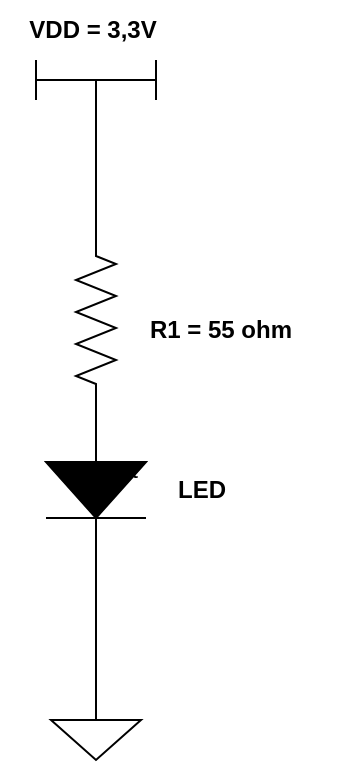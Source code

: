 <mxfile version="24.1.0" type="device">
  <diagram name="Page-1" id="7e0a89b8-554c-2b80-1dc8-d5c74ca68de4">
    <mxGraphModel dx="880" dy="572" grid="1" gridSize="10" guides="1" tooltips="1" connect="1" arrows="1" fold="1" page="1" pageScale="1" pageWidth="1100" pageHeight="850" background="none" math="0" shadow="0">
      <root>
        <mxCell id="0" />
        <mxCell id="1" parent="0" />
        <mxCell id="knAoUj85G3OYQ-1KnoRY-1" value="" style="pointerEvents=1;verticalLabelPosition=bottom;shadow=0;dashed=0;align=center;html=1;verticalAlign=top;shape=mxgraph.electrical.resistors.resistor_2;rotation=90;" parent="1" vertex="1">
          <mxGeometry x="390" y="370" width="100" height="20" as="geometry" />
        </mxCell>
        <mxCell id="knAoUj85G3OYQ-1KnoRY-8" value="" style="endArrow=none;html=1;rounded=0;endSize=0;" parent="1" edge="1">
          <mxGeometry width="50" height="50" relative="1" as="geometry">
            <mxPoint x="440" y="330" as="sourcePoint" />
            <mxPoint x="440" y="260" as="targetPoint" />
            <Array as="points">
              <mxPoint x="440" y="320" />
            </Array>
          </mxGeometry>
        </mxCell>
        <mxCell id="knAoUj85G3OYQ-1KnoRY-9" value="" style="pointerEvents=1;fillColor=strokeColor;verticalLabelPosition=bottom;shadow=0;dashed=0;align=center;html=1;verticalAlign=top;shape=mxgraph.electrical.diodes.diode;rotation=90;" parent="1" vertex="1">
          <mxGeometry x="405" y="440" width="70" height="50" as="geometry" />
        </mxCell>
        <mxCell id="knAoUj85G3OYQ-1KnoRY-12" value="" style="pointerEvents=1;verticalLabelPosition=bottom;shadow=0;dashed=0;align=center;html=1;verticalAlign=top;shape=mxgraph.electrical.signal_sources.signal_ground;" parent="1" vertex="1">
          <mxGeometry x="417.5" y="570" width="45" height="30" as="geometry" />
        </mxCell>
        <mxCell id="knAoUj85G3OYQ-1KnoRY-14" value="" style="endArrow=none;html=1;rounded=0;entryX=1;entryY=0.5;entryDx=0;entryDy=0;entryPerimeter=0;" parent="1" target="knAoUj85G3OYQ-1KnoRY-9" edge="1">
          <mxGeometry width="50" height="50" relative="1" as="geometry">
            <mxPoint x="440" y="580" as="sourcePoint" />
            <mxPoint x="490" y="530" as="targetPoint" />
            <Array as="points" />
          </mxGeometry>
        </mxCell>
        <mxCell id="knAoUj85G3OYQ-1KnoRY-15" value="" style="shape=crossbar;whiteSpace=wrap;html=1;rounded=1;" parent="1" vertex="1">
          <mxGeometry x="410" y="250" width="60" height="20" as="geometry" />
        </mxCell>
        <mxCell id="knAoUj85G3OYQ-1KnoRY-26" value="&lt;b&gt;VDD = 3,3V&lt;/b&gt;" style="text;html=1;align=center;verticalAlign=middle;resizable=0;points=[];autosize=1;strokeColor=none;fillColor=none;" parent="1" vertex="1">
          <mxGeometry x="392.5" y="220" width="90" height="30" as="geometry" />
        </mxCell>
        <mxCell id="knAoUj85G3OYQ-1KnoRY-27" value="&lt;b&gt;R1 = 55 ohm&lt;/b&gt;" style="text;html=1;align=center;verticalAlign=middle;whiteSpace=wrap;rounded=0;" parent="1" vertex="1">
          <mxGeometry x="440" y="370" width="125" height="30" as="geometry" />
        </mxCell>
        <mxCell id="knAoUj85G3OYQ-1KnoRY-29" value="Text" style="text;html=1;align=center;verticalAlign=middle;whiteSpace=wrap;rounded=0;" parent="1" vertex="1">
          <mxGeometry x="420" y="440" width="60" height="30" as="geometry" />
        </mxCell>
        <mxCell id="knAoUj85G3OYQ-1KnoRY-30" value="&lt;b&gt;LED&lt;/b&gt;" style="text;html=1;align=center;verticalAlign=middle;whiteSpace=wrap;rounded=0;" parent="1" vertex="1">
          <mxGeometry x="462.5" y="450" width="60" height="30" as="geometry" />
        </mxCell>
      </root>
    </mxGraphModel>
  </diagram>
</mxfile>
